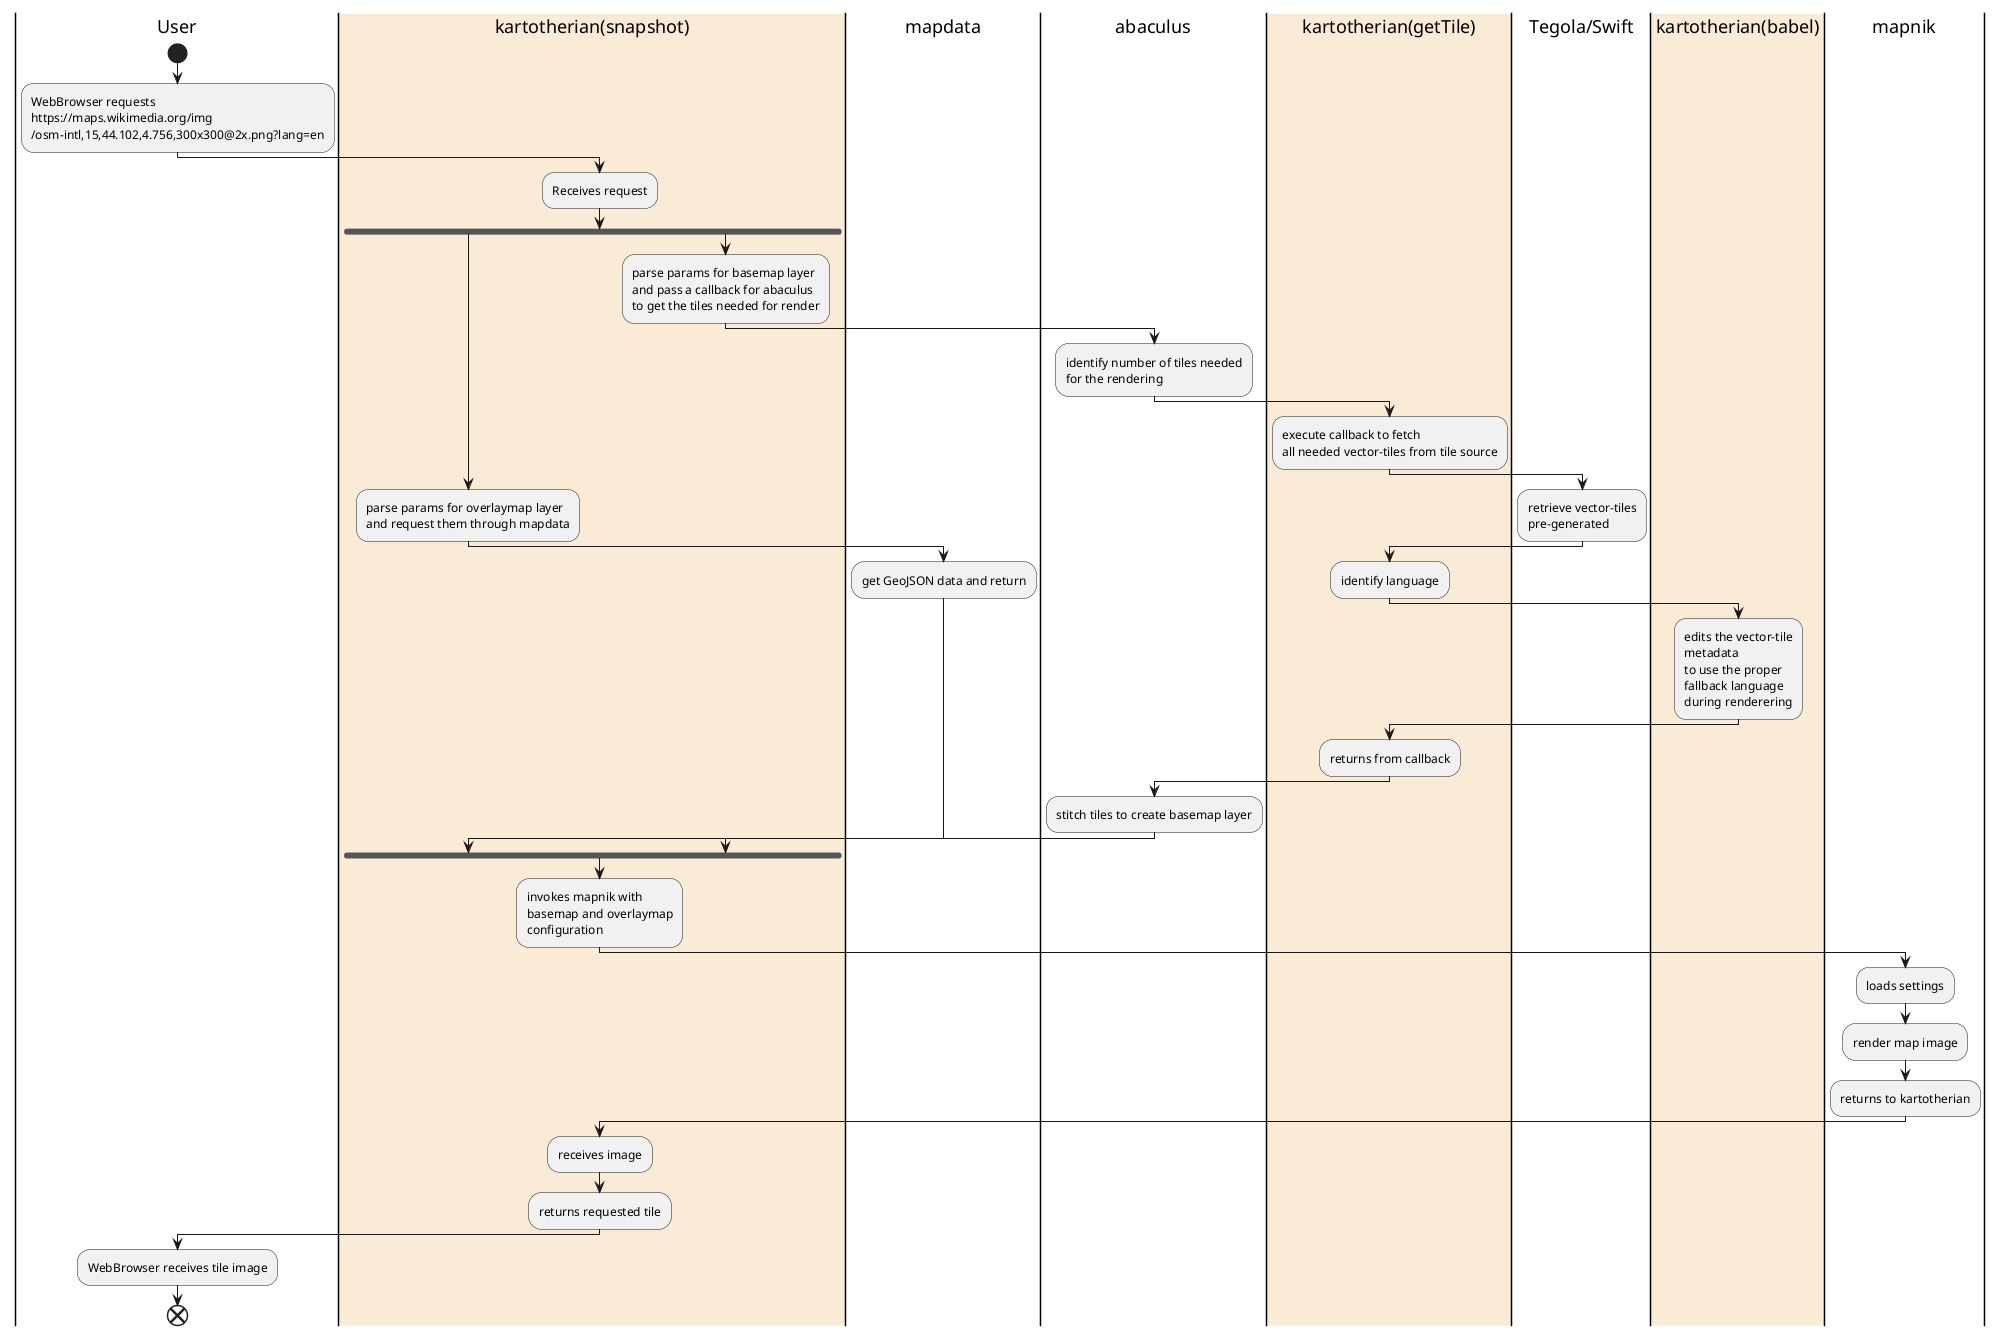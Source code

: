 @startuml
|User|
start
:WebBrowser requests
https://maps.wikimedia.org/img
/osm-intl,15,44.102,4.756,300x300@2x.png?lang=en;
|#AntiqueWhite|kartotherian(snapshot)|
:Receives request;
fork
:parse params for overlaymap layer
and request them through mapdata;
|mapdata|
:get GeoJSON data and return;
|kartotherian(snapshot)|
fork again
:parse params for basemap layer
and pass a callback for abaculus
to get the tiles needed for render;
|abaculus|
:identify number of tiles needed
for the rendering;
|#AntiqueWhite|kartotherian(getTile)|
:execute callback to fetch
all needed vector-tiles from tile source;
|Tegola/Swift|
:retrieve vector-tiles
pre-generated;
|kartotherian(getTile)|
:identify language;
|#AntiqueWhite|kartotherian(babel)|
:edits the vector-tile
metadata
to use the proper
fallback language
during renderering;
|kartotherian(getTile)|
:returns from callback;
|abaculus|
:stitch tiles to create basemap layer;
|kartotherian(snapshot)|
end fork
:invokes mapnik with
basemap and overlaymap
configuration;
|mapnik|
:loads settings;
:render map image;
:returns to kartotherian;
|kartotherian(snapshot)|
:receives image;
:returns requested tile;
|User|
:WebBrowser receives tile image;
end
@enduml
